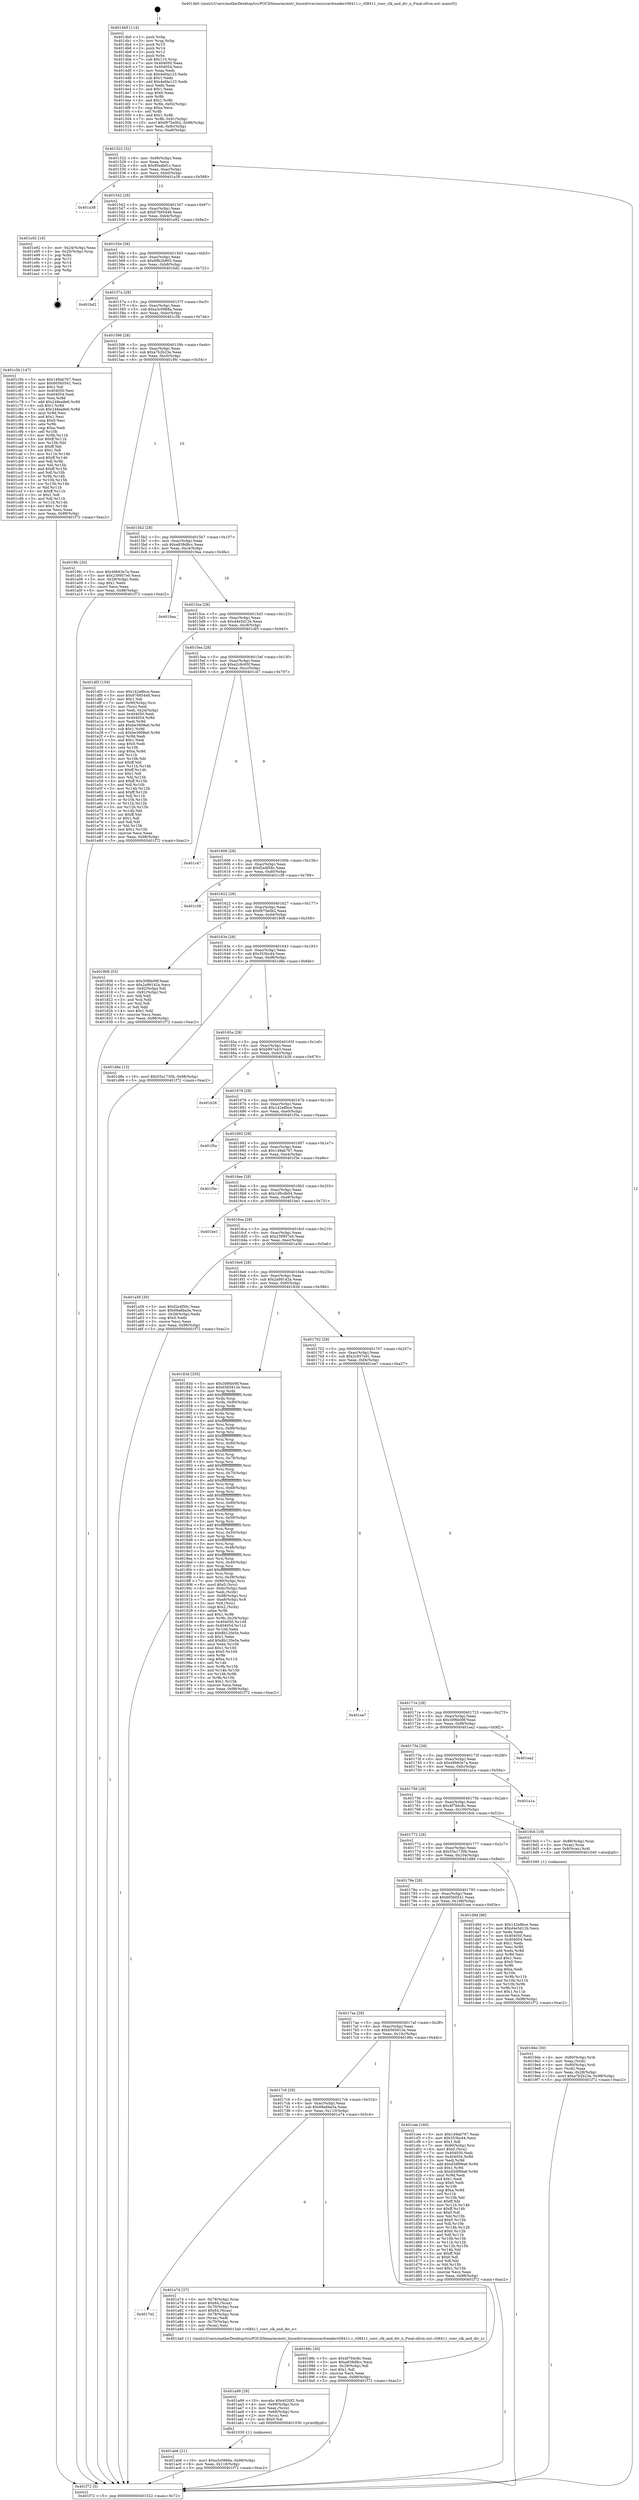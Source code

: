 digraph "0x4014b0" {
  label = "0x4014b0 (/mnt/c/Users/mathe/Desktop/tcc/POCII/binaries/extr_linuxdriversmisccardreaderrtl8411.c_rtl8411_conv_clk_and_div_n_Final-ollvm.out::main(0))"
  labelloc = "t"
  node[shape=record]

  Entry [label="",width=0.3,height=0.3,shape=circle,fillcolor=black,style=filled]
  "0x401522" [label="{
     0x401522 [32]\l
     | [instrs]\l
     &nbsp;&nbsp;0x401522 \<+6\>: mov -0x98(%rbp),%eax\l
     &nbsp;&nbsp;0x401528 \<+2\>: mov %eax,%ecx\l
     &nbsp;&nbsp;0x40152a \<+6\>: sub $0x85edbf1c,%ecx\l
     &nbsp;&nbsp;0x401530 \<+6\>: mov %eax,-0xac(%rbp)\l
     &nbsp;&nbsp;0x401536 \<+6\>: mov %ecx,-0xb0(%rbp)\l
     &nbsp;&nbsp;0x40153c \<+6\>: je 0000000000401a38 \<main+0x588\>\l
  }"]
  "0x401a38" [label="{
     0x401a38\l
  }", style=dashed]
  "0x401542" [label="{
     0x401542 [28]\l
     | [instrs]\l
     &nbsp;&nbsp;0x401542 \<+5\>: jmp 0000000000401547 \<main+0x97\>\l
     &nbsp;&nbsp;0x401547 \<+6\>: mov -0xac(%rbp),%eax\l
     &nbsp;&nbsp;0x40154d \<+5\>: sub $0x97685446,%eax\l
     &nbsp;&nbsp;0x401552 \<+6\>: mov %eax,-0xb4(%rbp)\l
     &nbsp;&nbsp;0x401558 \<+6\>: je 0000000000401e92 \<main+0x9e2\>\l
  }"]
  Exit [label="",width=0.3,height=0.3,shape=circle,fillcolor=black,style=filled,peripheries=2]
  "0x401e92" [label="{
     0x401e92 [16]\l
     | [instrs]\l
     &nbsp;&nbsp;0x401e92 \<+3\>: mov -0x24(%rbp),%eax\l
     &nbsp;&nbsp;0x401e95 \<+4\>: lea -0x20(%rbp),%rsp\l
     &nbsp;&nbsp;0x401e99 \<+1\>: pop %rbx\l
     &nbsp;&nbsp;0x401e9a \<+2\>: pop %r12\l
     &nbsp;&nbsp;0x401e9c \<+2\>: pop %r14\l
     &nbsp;&nbsp;0x401e9e \<+2\>: pop %r15\l
     &nbsp;&nbsp;0x401ea0 \<+1\>: pop %rbp\l
     &nbsp;&nbsp;0x401ea1 \<+1\>: ret\l
  }"]
  "0x40155e" [label="{
     0x40155e [28]\l
     | [instrs]\l
     &nbsp;&nbsp;0x40155e \<+5\>: jmp 0000000000401563 \<main+0xb3\>\l
     &nbsp;&nbsp;0x401563 \<+6\>: mov -0xac(%rbp),%eax\l
     &nbsp;&nbsp;0x401569 \<+5\>: sub $0x99b2b865,%eax\l
     &nbsp;&nbsp;0x40156e \<+6\>: mov %eax,-0xb8(%rbp)\l
     &nbsp;&nbsp;0x401574 \<+6\>: je 0000000000401bd2 \<main+0x722\>\l
  }"]
  "0x401ab6" [label="{
     0x401ab6 [21]\l
     | [instrs]\l
     &nbsp;&nbsp;0x401ab6 \<+10\>: movl $0xa3c0968a,-0x98(%rbp)\l
     &nbsp;&nbsp;0x401ac0 \<+6\>: mov %eax,-0x118(%rbp)\l
     &nbsp;&nbsp;0x401ac6 \<+5\>: jmp 0000000000401f72 \<main+0xac2\>\l
  }"]
  "0x401bd2" [label="{
     0x401bd2\l
  }", style=dashed]
  "0x40157a" [label="{
     0x40157a [28]\l
     | [instrs]\l
     &nbsp;&nbsp;0x40157a \<+5\>: jmp 000000000040157f \<main+0xcf\>\l
     &nbsp;&nbsp;0x40157f \<+6\>: mov -0xac(%rbp),%eax\l
     &nbsp;&nbsp;0x401585 \<+5\>: sub $0xa3c0968a,%eax\l
     &nbsp;&nbsp;0x40158a \<+6\>: mov %eax,-0xbc(%rbp)\l
     &nbsp;&nbsp;0x401590 \<+6\>: je 0000000000401c5b \<main+0x7ab\>\l
  }"]
  "0x401a99" [label="{
     0x401a99 [29]\l
     | [instrs]\l
     &nbsp;&nbsp;0x401a99 \<+10\>: movabs $0x4020f2,%rdi\l
     &nbsp;&nbsp;0x401aa3 \<+4\>: mov -0x68(%rbp),%rcx\l
     &nbsp;&nbsp;0x401aa7 \<+2\>: mov %eax,(%rcx)\l
     &nbsp;&nbsp;0x401aa9 \<+4\>: mov -0x68(%rbp),%rcx\l
     &nbsp;&nbsp;0x401aad \<+2\>: mov (%rcx),%esi\l
     &nbsp;&nbsp;0x401aaf \<+2\>: mov $0x0,%al\l
     &nbsp;&nbsp;0x401ab1 \<+5\>: call 0000000000401030 \<printf@plt\>\l
     | [calls]\l
     &nbsp;&nbsp;0x401030 \{1\} (unknown)\l
  }"]
  "0x401c5b" [label="{
     0x401c5b [147]\l
     | [instrs]\l
     &nbsp;&nbsp;0x401c5b \<+5\>: mov $0x149ab767,%eax\l
     &nbsp;&nbsp;0x401c60 \<+5\>: mov $0x60560541,%ecx\l
     &nbsp;&nbsp;0x401c65 \<+2\>: mov $0x1,%dl\l
     &nbsp;&nbsp;0x401c67 \<+7\>: mov 0x404050,%esi\l
     &nbsp;&nbsp;0x401c6e \<+7\>: mov 0x404054,%edi\l
     &nbsp;&nbsp;0x401c75 \<+3\>: mov %esi,%r8d\l
     &nbsp;&nbsp;0x401c78 \<+7\>: add $0x248ea8e6,%r8d\l
     &nbsp;&nbsp;0x401c7f \<+4\>: sub $0x1,%r8d\l
     &nbsp;&nbsp;0x401c83 \<+7\>: sub $0x248ea8e6,%r8d\l
     &nbsp;&nbsp;0x401c8a \<+4\>: imul %r8d,%esi\l
     &nbsp;&nbsp;0x401c8e \<+3\>: and $0x1,%esi\l
     &nbsp;&nbsp;0x401c91 \<+3\>: cmp $0x0,%esi\l
     &nbsp;&nbsp;0x401c94 \<+4\>: sete %r9b\l
     &nbsp;&nbsp;0x401c98 \<+3\>: cmp $0xa,%edi\l
     &nbsp;&nbsp;0x401c9b \<+4\>: setl %r10b\l
     &nbsp;&nbsp;0x401c9f \<+3\>: mov %r9b,%r11b\l
     &nbsp;&nbsp;0x401ca2 \<+4\>: xor $0xff,%r11b\l
     &nbsp;&nbsp;0x401ca6 \<+3\>: mov %r10b,%bl\l
     &nbsp;&nbsp;0x401ca9 \<+3\>: xor $0xff,%bl\l
     &nbsp;&nbsp;0x401cac \<+3\>: xor $0x1,%dl\l
     &nbsp;&nbsp;0x401caf \<+3\>: mov %r11b,%r14b\l
     &nbsp;&nbsp;0x401cb2 \<+4\>: and $0xff,%r14b\l
     &nbsp;&nbsp;0x401cb6 \<+3\>: and %dl,%r9b\l
     &nbsp;&nbsp;0x401cb9 \<+3\>: mov %bl,%r15b\l
     &nbsp;&nbsp;0x401cbc \<+4\>: and $0xff,%r15b\l
     &nbsp;&nbsp;0x401cc0 \<+3\>: and %dl,%r10b\l
     &nbsp;&nbsp;0x401cc3 \<+3\>: or %r9b,%r14b\l
     &nbsp;&nbsp;0x401cc6 \<+3\>: or %r10b,%r15b\l
     &nbsp;&nbsp;0x401cc9 \<+3\>: xor %r15b,%r14b\l
     &nbsp;&nbsp;0x401ccc \<+3\>: or %bl,%r11b\l
     &nbsp;&nbsp;0x401ccf \<+4\>: xor $0xff,%r11b\l
     &nbsp;&nbsp;0x401cd3 \<+3\>: or $0x1,%dl\l
     &nbsp;&nbsp;0x401cd6 \<+3\>: and %dl,%r11b\l
     &nbsp;&nbsp;0x401cd9 \<+3\>: or %r11b,%r14b\l
     &nbsp;&nbsp;0x401cdc \<+4\>: test $0x1,%r14b\l
     &nbsp;&nbsp;0x401ce0 \<+3\>: cmovne %ecx,%eax\l
     &nbsp;&nbsp;0x401ce3 \<+6\>: mov %eax,-0x98(%rbp)\l
     &nbsp;&nbsp;0x401ce9 \<+5\>: jmp 0000000000401f72 \<main+0xac2\>\l
  }"]
  "0x401596" [label="{
     0x401596 [28]\l
     | [instrs]\l
     &nbsp;&nbsp;0x401596 \<+5\>: jmp 000000000040159b \<main+0xeb\>\l
     &nbsp;&nbsp;0x40159b \<+6\>: mov -0xac(%rbp),%eax\l
     &nbsp;&nbsp;0x4015a1 \<+5\>: sub $0xa7b2b23e,%eax\l
     &nbsp;&nbsp;0x4015a6 \<+6\>: mov %eax,-0xc0(%rbp)\l
     &nbsp;&nbsp;0x4015ac \<+6\>: je 00000000004019fc \<main+0x54c\>\l
  }"]
  "0x4017e2" [label="{
     0x4017e2\l
  }", style=dashed]
  "0x4019fc" [label="{
     0x4019fc [30]\l
     | [instrs]\l
     &nbsp;&nbsp;0x4019fc \<+5\>: mov $0x49b63e7a,%eax\l
     &nbsp;&nbsp;0x401a01 \<+5\>: mov $0x239957e0,%ecx\l
     &nbsp;&nbsp;0x401a06 \<+3\>: mov -0x28(%rbp),%edx\l
     &nbsp;&nbsp;0x401a09 \<+3\>: cmp $0x1,%edx\l
     &nbsp;&nbsp;0x401a0c \<+3\>: cmovl %ecx,%eax\l
     &nbsp;&nbsp;0x401a0f \<+6\>: mov %eax,-0x98(%rbp)\l
     &nbsp;&nbsp;0x401a15 \<+5\>: jmp 0000000000401f72 \<main+0xac2\>\l
  }"]
  "0x4015b2" [label="{
     0x4015b2 [28]\l
     | [instrs]\l
     &nbsp;&nbsp;0x4015b2 \<+5\>: jmp 00000000004015b7 \<main+0x107\>\l
     &nbsp;&nbsp;0x4015b7 \<+6\>: mov -0xac(%rbp),%eax\l
     &nbsp;&nbsp;0x4015bd \<+5\>: sub $0xa838d8cc,%eax\l
     &nbsp;&nbsp;0x4015c2 \<+6\>: mov %eax,-0xc4(%rbp)\l
     &nbsp;&nbsp;0x4015c8 \<+6\>: je 00000000004019aa \<main+0x4fa\>\l
  }"]
  "0x401a74" [label="{
     0x401a74 [37]\l
     | [instrs]\l
     &nbsp;&nbsp;0x401a74 \<+4\>: mov -0x78(%rbp),%rax\l
     &nbsp;&nbsp;0x401a78 \<+6\>: movl $0x64,(%rax)\l
     &nbsp;&nbsp;0x401a7e \<+4\>: mov -0x70(%rbp),%rax\l
     &nbsp;&nbsp;0x401a82 \<+6\>: movl $0x64,(%rax)\l
     &nbsp;&nbsp;0x401a88 \<+4\>: mov -0x78(%rbp),%rax\l
     &nbsp;&nbsp;0x401a8c \<+2\>: mov (%rax),%edi\l
     &nbsp;&nbsp;0x401a8e \<+4\>: mov -0x70(%rbp),%rax\l
     &nbsp;&nbsp;0x401a92 \<+2\>: mov (%rax),%esi\l
     &nbsp;&nbsp;0x401a94 \<+5\>: call 00000000004013a0 \<rtl8411_conv_clk_and_div_n\>\l
     | [calls]\l
     &nbsp;&nbsp;0x4013a0 \{1\} (/mnt/c/Users/mathe/Desktop/tcc/POCII/binaries/extr_linuxdriversmisccardreaderrtl8411.c_rtl8411_conv_clk_and_div_n_Final-ollvm.out::rtl8411_conv_clk_and_div_n)\l
  }"]
  "0x4019aa" [label="{
     0x4019aa\l
  }", style=dashed]
  "0x4015ce" [label="{
     0x4015ce [28]\l
     | [instrs]\l
     &nbsp;&nbsp;0x4015ce \<+5\>: jmp 00000000004015d3 \<main+0x123\>\l
     &nbsp;&nbsp;0x4015d3 \<+6\>: mov -0xac(%rbp),%eax\l
     &nbsp;&nbsp;0x4015d9 \<+5\>: sub $0xd4e5d12b,%eax\l
     &nbsp;&nbsp;0x4015de \<+6\>: mov %eax,-0xc8(%rbp)\l
     &nbsp;&nbsp;0x4015e4 \<+6\>: je 0000000000401df3 \<main+0x943\>\l
  }"]
  "0x4019de" [label="{
     0x4019de [30]\l
     | [instrs]\l
     &nbsp;&nbsp;0x4019de \<+4\>: mov -0x80(%rbp),%rdi\l
     &nbsp;&nbsp;0x4019e2 \<+2\>: mov %eax,(%rdi)\l
     &nbsp;&nbsp;0x4019e4 \<+4\>: mov -0x80(%rbp),%rdi\l
     &nbsp;&nbsp;0x4019e8 \<+2\>: mov (%rdi),%eax\l
     &nbsp;&nbsp;0x4019ea \<+3\>: mov %eax,-0x28(%rbp)\l
     &nbsp;&nbsp;0x4019ed \<+10\>: movl $0xa7b2b23e,-0x98(%rbp)\l
     &nbsp;&nbsp;0x4019f7 \<+5\>: jmp 0000000000401f72 \<main+0xac2\>\l
  }"]
  "0x401df3" [label="{
     0x401df3 [159]\l
     | [instrs]\l
     &nbsp;&nbsp;0x401df3 \<+5\>: mov $0x142e8bce,%eax\l
     &nbsp;&nbsp;0x401df8 \<+5\>: mov $0x97685446,%ecx\l
     &nbsp;&nbsp;0x401dfd \<+2\>: mov $0x1,%dl\l
     &nbsp;&nbsp;0x401dff \<+7\>: mov -0x90(%rbp),%rsi\l
     &nbsp;&nbsp;0x401e06 \<+2\>: mov (%rsi),%edi\l
     &nbsp;&nbsp;0x401e08 \<+3\>: mov %edi,-0x24(%rbp)\l
     &nbsp;&nbsp;0x401e0b \<+7\>: mov 0x404050,%edi\l
     &nbsp;&nbsp;0x401e12 \<+8\>: mov 0x404054,%r8d\l
     &nbsp;&nbsp;0x401e1a \<+3\>: mov %edi,%r9d\l
     &nbsp;&nbsp;0x401e1d \<+7\>: add $0xbe3908a0,%r9d\l
     &nbsp;&nbsp;0x401e24 \<+4\>: sub $0x1,%r9d\l
     &nbsp;&nbsp;0x401e28 \<+7\>: sub $0xbe3908a0,%r9d\l
     &nbsp;&nbsp;0x401e2f \<+4\>: imul %r9d,%edi\l
     &nbsp;&nbsp;0x401e33 \<+3\>: and $0x1,%edi\l
     &nbsp;&nbsp;0x401e36 \<+3\>: cmp $0x0,%edi\l
     &nbsp;&nbsp;0x401e39 \<+4\>: sete %r10b\l
     &nbsp;&nbsp;0x401e3d \<+4\>: cmp $0xa,%r8d\l
     &nbsp;&nbsp;0x401e41 \<+4\>: setl %r11b\l
     &nbsp;&nbsp;0x401e45 \<+3\>: mov %r10b,%bl\l
     &nbsp;&nbsp;0x401e48 \<+3\>: xor $0xff,%bl\l
     &nbsp;&nbsp;0x401e4b \<+3\>: mov %r11b,%r14b\l
     &nbsp;&nbsp;0x401e4e \<+4\>: xor $0xff,%r14b\l
     &nbsp;&nbsp;0x401e52 \<+3\>: xor $0x1,%dl\l
     &nbsp;&nbsp;0x401e55 \<+3\>: mov %bl,%r15b\l
     &nbsp;&nbsp;0x401e58 \<+4\>: and $0xff,%r15b\l
     &nbsp;&nbsp;0x401e5c \<+3\>: and %dl,%r10b\l
     &nbsp;&nbsp;0x401e5f \<+3\>: mov %r14b,%r12b\l
     &nbsp;&nbsp;0x401e62 \<+4\>: and $0xff,%r12b\l
     &nbsp;&nbsp;0x401e66 \<+3\>: and %dl,%r11b\l
     &nbsp;&nbsp;0x401e69 \<+3\>: or %r10b,%r15b\l
     &nbsp;&nbsp;0x401e6c \<+3\>: or %r11b,%r12b\l
     &nbsp;&nbsp;0x401e6f \<+3\>: xor %r12b,%r15b\l
     &nbsp;&nbsp;0x401e72 \<+3\>: or %r14b,%bl\l
     &nbsp;&nbsp;0x401e75 \<+3\>: xor $0xff,%bl\l
     &nbsp;&nbsp;0x401e78 \<+3\>: or $0x1,%dl\l
     &nbsp;&nbsp;0x401e7b \<+2\>: and %dl,%bl\l
     &nbsp;&nbsp;0x401e7d \<+3\>: or %bl,%r15b\l
     &nbsp;&nbsp;0x401e80 \<+4\>: test $0x1,%r15b\l
     &nbsp;&nbsp;0x401e84 \<+3\>: cmovne %ecx,%eax\l
     &nbsp;&nbsp;0x401e87 \<+6\>: mov %eax,-0x98(%rbp)\l
     &nbsp;&nbsp;0x401e8d \<+5\>: jmp 0000000000401f72 \<main+0xac2\>\l
  }"]
  "0x4015ea" [label="{
     0x4015ea [28]\l
     | [instrs]\l
     &nbsp;&nbsp;0x4015ea \<+5\>: jmp 00000000004015ef \<main+0x13f\>\l
     &nbsp;&nbsp;0x4015ef \<+6\>: mov -0xac(%rbp),%eax\l
     &nbsp;&nbsp;0x4015f5 \<+5\>: sub $0xe2c8c65f,%eax\l
     &nbsp;&nbsp;0x4015fa \<+6\>: mov %eax,-0xcc(%rbp)\l
     &nbsp;&nbsp;0x401600 \<+6\>: je 0000000000401c47 \<main+0x797\>\l
  }"]
  "0x4017c6" [label="{
     0x4017c6 [28]\l
     | [instrs]\l
     &nbsp;&nbsp;0x4017c6 \<+5\>: jmp 00000000004017cb \<main+0x31b\>\l
     &nbsp;&nbsp;0x4017cb \<+6\>: mov -0xac(%rbp),%eax\l
     &nbsp;&nbsp;0x4017d1 \<+5\>: sub $0x68a6ba5a,%eax\l
     &nbsp;&nbsp;0x4017d6 \<+6\>: mov %eax,-0x110(%rbp)\l
     &nbsp;&nbsp;0x4017dc \<+6\>: je 0000000000401a74 \<main+0x5c4\>\l
  }"]
  "0x401c47" [label="{
     0x401c47\l
  }", style=dashed]
  "0x401606" [label="{
     0x401606 [28]\l
     | [instrs]\l
     &nbsp;&nbsp;0x401606 \<+5\>: jmp 000000000040160b \<main+0x15b\>\l
     &nbsp;&nbsp;0x40160b \<+6\>: mov -0xac(%rbp),%eax\l
     &nbsp;&nbsp;0x401611 \<+5\>: sub $0xf2a4f56c,%eax\l
     &nbsp;&nbsp;0x401616 \<+6\>: mov %eax,-0xd0(%rbp)\l
     &nbsp;&nbsp;0x40161c \<+6\>: je 0000000000401c38 \<main+0x788\>\l
  }"]
  "0x40198c" [label="{
     0x40198c [30]\l
     | [instrs]\l
     &nbsp;&nbsp;0x40198c \<+5\>: mov $0x4f794c8c,%eax\l
     &nbsp;&nbsp;0x401991 \<+5\>: mov $0xa838d8cc,%ecx\l
     &nbsp;&nbsp;0x401996 \<+3\>: mov -0x29(%rbp),%dl\l
     &nbsp;&nbsp;0x401999 \<+3\>: test $0x1,%dl\l
     &nbsp;&nbsp;0x40199c \<+3\>: cmovne %ecx,%eax\l
     &nbsp;&nbsp;0x40199f \<+6\>: mov %eax,-0x98(%rbp)\l
     &nbsp;&nbsp;0x4019a5 \<+5\>: jmp 0000000000401f72 \<main+0xac2\>\l
  }"]
  "0x401c38" [label="{
     0x401c38\l
  }", style=dashed]
  "0x401622" [label="{
     0x401622 [28]\l
     | [instrs]\l
     &nbsp;&nbsp;0x401622 \<+5\>: jmp 0000000000401627 \<main+0x177\>\l
     &nbsp;&nbsp;0x401627 \<+6\>: mov -0xac(%rbp),%eax\l
     &nbsp;&nbsp;0x40162d \<+5\>: sub $0xf975e0b2,%eax\l
     &nbsp;&nbsp;0x401632 \<+6\>: mov %eax,-0xd4(%rbp)\l
     &nbsp;&nbsp;0x401638 \<+6\>: je 0000000000401808 \<main+0x358\>\l
  }"]
  "0x4017aa" [label="{
     0x4017aa [28]\l
     | [instrs]\l
     &nbsp;&nbsp;0x4017aa \<+5\>: jmp 00000000004017af \<main+0x2ff\>\l
     &nbsp;&nbsp;0x4017af \<+6\>: mov -0xac(%rbp),%eax\l
     &nbsp;&nbsp;0x4017b5 \<+5\>: sub $0x6565913e,%eax\l
     &nbsp;&nbsp;0x4017ba \<+6\>: mov %eax,-0x10c(%rbp)\l
     &nbsp;&nbsp;0x4017c0 \<+6\>: je 000000000040198c \<main+0x4dc\>\l
  }"]
  "0x401808" [label="{
     0x401808 [53]\l
     | [instrs]\l
     &nbsp;&nbsp;0x401808 \<+5\>: mov $0x30f6b09f,%eax\l
     &nbsp;&nbsp;0x40180d \<+5\>: mov $0x2a99142a,%ecx\l
     &nbsp;&nbsp;0x401812 \<+6\>: mov -0x92(%rbp),%dl\l
     &nbsp;&nbsp;0x401818 \<+7\>: mov -0x91(%rbp),%sil\l
     &nbsp;&nbsp;0x40181f \<+3\>: mov %dl,%dil\l
     &nbsp;&nbsp;0x401822 \<+3\>: and %sil,%dil\l
     &nbsp;&nbsp;0x401825 \<+3\>: xor %sil,%dl\l
     &nbsp;&nbsp;0x401828 \<+3\>: or %dl,%dil\l
     &nbsp;&nbsp;0x40182b \<+4\>: test $0x1,%dil\l
     &nbsp;&nbsp;0x40182f \<+3\>: cmovne %ecx,%eax\l
     &nbsp;&nbsp;0x401832 \<+6\>: mov %eax,-0x98(%rbp)\l
     &nbsp;&nbsp;0x401838 \<+5\>: jmp 0000000000401f72 \<main+0xac2\>\l
  }"]
  "0x40163e" [label="{
     0x40163e [28]\l
     | [instrs]\l
     &nbsp;&nbsp;0x40163e \<+5\>: jmp 0000000000401643 \<main+0x193\>\l
     &nbsp;&nbsp;0x401643 \<+6\>: mov -0xac(%rbp),%eax\l
     &nbsp;&nbsp;0x401649 \<+5\>: sub $0x353bc44,%eax\l
     &nbsp;&nbsp;0x40164e \<+6\>: mov %eax,-0xd8(%rbp)\l
     &nbsp;&nbsp;0x401654 \<+6\>: je 0000000000401d8e \<main+0x8de\>\l
  }"]
  "0x401f72" [label="{
     0x401f72 [5]\l
     | [instrs]\l
     &nbsp;&nbsp;0x401f72 \<+5\>: jmp 0000000000401522 \<main+0x72\>\l
  }"]
  "0x4014b0" [label="{
     0x4014b0 [114]\l
     | [instrs]\l
     &nbsp;&nbsp;0x4014b0 \<+1\>: push %rbp\l
     &nbsp;&nbsp;0x4014b1 \<+3\>: mov %rsp,%rbp\l
     &nbsp;&nbsp;0x4014b4 \<+2\>: push %r15\l
     &nbsp;&nbsp;0x4014b6 \<+2\>: push %r14\l
     &nbsp;&nbsp;0x4014b8 \<+2\>: push %r12\l
     &nbsp;&nbsp;0x4014ba \<+1\>: push %rbx\l
     &nbsp;&nbsp;0x4014bb \<+7\>: sub $0x110,%rsp\l
     &nbsp;&nbsp;0x4014c2 \<+7\>: mov 0x404050,%eax\l
     &nbsp;&nbsp;0x4014c9 \<+7\>: mov 0x404054,%ecx\l
     &nbsp;&nbsp;0x4014d0 \<+2\>: mov %eax,%edx\l
     &nbsp;&nbsp;0x4014d2 \<+6\>: sub $0x4efda123,%edx\l
     &nbsp;&nbsp;0x4014d8 \<+3\>: sub $0x1,%edx\l
     &nbsp;&nbsp;0x4014db \<+6\>: add $0x4efda123,%edx\l
     &nbsp;&nbsp;0x4014e1 \<+3\>: imul %edx,%eax\l
     &nbsp;&nbsp;0x4014e4 \<+3\>: and $0x1,%eax\l
     &nbsp;&nbsp;0x4014e7 \<+3\>: cmp $0x0,%eax\l
     &nbsp;&nbsp;0x4014ea \<+4\>: sete %r8b\l
     &nbsp;&nbsp;0x4014ee \<+4\>: and $0x1,%r8b\l
     &nbsp;&nbsp;0x4014f2 \<+7\>: mov %r8b,-0x92(%rbp)\l
     &nbsp;&nbsp;0x4014f9 \<+3\>: cmp $0xa,%ecx\l
     &nbsp;&nbsp;0x4014fc \<+4\>: setl %r8b\l
     &nbsp;&nbsp;0x401500 \<+4\>: and $0x1,%r8b\l
     &nbsp;&nbsp;0x401504 \<+7\>: mov %r8b,-0x91(%rbp)\l
     &nbsp;&nbsp;0x40150b \<+10\>: movl $0xf975e0b2,-0x98(%rbp)\l
     &nbsp;&nbsp;0x401515 \<+6\>: mov %edi,-0x9c(%rbp)\l
     &nbsp;&nbsp;0x40151b \<+7\>: mov %rsi,-0xa8(%rbp)\l
  }"]
  "0x401cee" [label="{
     0x401cee [160]\l
     | [instrs]\l
     &nbsp;&nbsp;0x401cee \<+5\>: mov $0x149ab767,%eax\l
     &nbsp;&nbsp;0x401cf3 \<+5\>: mov $0x353bc44,%ecx\l
     &nbsp;&nbsp;0x401cf8 \<+2\>: mov $0x1,%dl\l
     &nbsp;&nbsp;0x401cfa \<+7\>: mov -0x90(%rbp),%rsi\l
     &nbsp;&nbsp;0x401d01 \<+6\>: movl $0x0,(%rsi)\l
     &nbsp;&nbsp;0x401d07 \<+7\>: mov 0x404050,%edi\l
     &nbsp;&nbsp;0x401d0e \<+8\>: mov 0x404054,%r8d\l
     &nbsp;&nbsp;0x401d16 \<+3\>: mov %edi,%r9d\l
     &nbsp;&nbsp;0x401d19 \<+7\>: add $0xd3df99a6,%r9d\l
     &nbsp;&nbsp;0x401d20 \<+4\>: sub $0x1,%r9d\l
     &nbsp;&nbsp;0x401d24 \<+7\>: sub $0xd3df99a6,%r9d\l
     &nbsp;&nbsp;0x401d2b \<+4\>: imul %r9d,%edi\l
     &nbsp;&nbsp;0x401d2f \<+3\>: and $0x1,%edi\l
     &nbsp;&nbsp;0x401d32 \<+3\>: cmp $0x0,%edi\l
     &nbsp;&nbsp;0x401d35 \<+4\>: sete %r10b\l
     &nbsp;&nbsp;0x401d39 \<+4\>: cmp $0xa,%r8d\l
     &nbsp;&nbsp;0x401d3d \<+4\>: setl %r11b\l
     &nbsp;&nbsp;0x401d41 \<+3\>: mov %r10b,%bl\l
     &nbsp;&nbsp;0x401d44 \<+3\>: xor $0xff,%bl\l
     &nbsp;&nbsp;0x401d47 \<+3\>: mov %r11b,%r14b\l
     &nbsp;&nbsp;0x401d4a \<+4\>: xor $0xff,%r14b\l
     &nbsp;&nbsp;0x401d4e \<+3\>: xor $0x0,%dl\l
     &nbsp;&nbsp;0x401d51 \<+3\>: mov %bl,%r15b\l
     &nbsp;&nbsp;0x401d54 \<+4\>: and $0x0,%r15b\l
     &nbsp;&nbsp;0x401d58 \<+3\>: and %dl,%r10b\l
     &nbsp;&nbsp;0x401d5b \<+3\>: mov %r14b,%r12b\l
     &nbsp;&nbsp;0x401d5e \<+4\>: and $0x0,%r12b\l
     &nbsp;&nbsp;0x401d62 \<+3\>: and %dl,%r11b\l
     &nbsp;&nbsp;0x401d65 \<+3\>: or %r10b,%r15b\l
     &nbsp;&nbsp;0x401d68 \<+3\>: or %r11b,%r12b\l
     &nbsp;&nbsp;0x401d6b \<+3\>: xor %r12b,%r15b\l
     &nbsp;&nbsp;0x401d6e \<+3\>: or %r14b,%bl\l
     &nbsp;&nbsp;0x401d71 \<+3\>: xor $0xff,%bl\l
     &nbsp;&nbsp;0x401d74 \<+3\>: or $0x0,%dl\l
     &nbsp;&nbsp;0x401d77 \<+2\>: and %dl,%bl\l
     &nbsp;&nbsp;0x401d79 \<+3\>: or %bl,%r15b\l
     &nbsp;&nbsp;0x401d7c \<+4\>: test $0x1,%r15b\l
     &nbsp;&nbsp;0x401d80 \<+3\>: cmovne %ecx,%eax\l
     &nbsp;&nbsp;0x401d83 \<+6\>: mov %eax,-0x98(%rbp)\l
     &nbsp;&nbsp;0x401d89 \<+5\>: jmp 0000000000401f72 \<main+0xac2\>\l
  }"]
  "0x401d8e" [label="{
     0x401d8e [15]\l
     | [instrs]\l
     &nbsp;&nbsp;0x401d8e \<+10\>: movl $0x55a1730b,-0x98(%rbp)\l
     &nbsp;&nbsp;0x401d98 \<+5\>: jmp 0000000000401f72 \<main+0xac2\>\l
  }"]
  "0x40165a" [label="{
     0x40165a [28]\l
     | [instrs]\l
     &nbsp;&nbsp;0x40165a \<+5\>: jmp 000000000040165f \<main+0x1af\>\l
     &nbsp;&nbsp;0x40165f \<+6\>: mov -0xac(%rbp),%eax\l
     &nbsp;&nbsp;0x401665 \<+5\>: sub $0xb997a43,%eax\l
     &nbsp;&nbsp;0x40166a \<+6\>: mov %eax,-0xdc(%rbp)\l
     &nbsp;&nbsp;0x401670 \<+6\>: je 0000000000401b26 \<main+0x676\>\l
  }"]
  "0x40178e" [label="{
     0x40178e [28]\l
     | [instrs]\l
     &nbsp;&nbsp;0x40178e \<+5\>: jmp 0000000000401793 \<main+0x2e3\>\l
     &nbsp;&nbsp;0x401793 \<+6\>: mov -0xac(%rbp),%eax\l
     &nbsp;&nbsp;0x401799 \<+5\>: sub $0x60560541,%eax\l
     &nbsp;&nbsp;0x40179e \<+6\>: mov %eax,-0x108(%rbp)\l
     &nbsp;&nbsp;0x4017a4 \<+6\>: je 0000000000401cee \<main+0x83e\>\l
  }"]
  "0x401b26" [label="{
     0x401b26\l
  }", style=dashed]
  "0x401676" [label="{
     0x401676 [28]\l
     | [instrs]\l
     &nbsp;&nbsp;0x401676 \<+5\>: jmp 000000000040167b \<main+0x1cb\>\l
     &nbsp;&nbsp;0x40167b \<+6\>: mov -0xac(%rbp),%eax\l
     &nbsp;&nbsp;0x401681 \<+5\>: sub $0x142e8bce,%eax\l
     &nbsp;&nbsp;0x401686 \<+6\>: mov %eax,-0xe0(%rbp)\l
     &nbsp;&nbsp;0x40168c \<+6\>: je 0000000000401f5a \<main+0xaaa\>\l
  }"]
  "0x401d9d" [label="{
     0x401d9d [86]\l
     | [instrs]\l
     &nbsp;&nbsp;0x401d9d \<+5\>: mov $0x142e8bce,%eax\l
     &nbsp;&nbsp;0x401da2 \<+5\>: mov $0xd4e5d12b,%ecx\l
     &nbsp;&nbsp;0x401da7 \<+2\>: xor %edx,%edx\l
     &nbsp;&nbsp;0x401da9 \<+7\>: mov 0x404050,%esi\l
     &nbsp;&nbsp;0x401db0 \<+7\>: mov 0x404054,%edi\l
     &nbsp;&nbsp;0x401db7 \<+3\>: sub $0x1,%edx\l
     &nbsp;&nbsp;0x401dba \<+3\>: mov %esi,%r8d\l
     &nbsp;&nbsp;0x401dbd \<+3\>: add %edx,%r8d\l
     &nbsp;&nbsp;0x401dc0 \<+4\>: imul %r8d,%esi\l
     &nbsp;&nbsp;0x401dc4 \<+3\>: and $0x1,%esi\l
     &nbsp;&nbsp;0x401dc7 \<+3\>: cmp $0x0,%esi\l
     &nbsp;&nbsp;0x401dca \<+4\>: sete %r9b\l
     &nbsp;&nbsp;0x401dce \<+3\>: cmp $0xa,%edi\l
     &nbsp;&nbsp;0x401dd1 \<+4\>: setl %r10b\l
     &nbsp;&nbsp;0x401dd5 \<+3\>: mov %r9b,%r11b\l
     &nbsp;&nbsp;0x401dd8 \<+3\>: and %r10b,%r11b\l
     &nbsp;&nbsp;0x401ddb \<+3\>: xor %r10b,%r9b\l
     &nbsp;&nbsp;0x401dde \<+3\>: or %r9b,%r11b\l
     &nbsp;&nbsp;0x401de1 \<+4\>: test $0x1,%r11b\l
     &nbsp;&nbsp;0x401de5 \<+3\>: cmovne %ecx,%eax\l
     &nbsp;&nbsp;0x401de8 \<+6\>: mov %eax,-0x98(%rbp)\l
     &nbsp;&nbsp;0x401dee \<+5\>: jmp 0000000000401f72 \<main+0xac2\>\l
  }"]
  "0x401f5a" [label="{
     0x401f5a\l
  }", style=dashed]
  "0x401692" [label="{
     0x401692 [28]\l
     | [instrs]\l
     &nbsp;&nbsp;0x401692 \<+5\>: jmp 0000000000401697 \<main+0x1e7\>\l
     &nbsp;&nbsp;0x401697 \<+6\>: mov -0xac(%rbp),%eax\l
     &nbsp;&nbsp;0x40169d \<+5\>: sub $0x149ab767,%eax\l
     &nbsp;&nbsp;0x4016a2 \<+6\>: mov %eax,-0xe4(%rbp)\l
     &nbsp;&nbsp;0x4016a8 \<+6\>: je 0000000000401f3e \<main+0xa8e\>\l
  }"]
  "0x401772" [label="{
     0x401772 [28]\l
     | [instrs]\l
     &nbsp;&nbsp;0x401772 \<+5\>: jmp 0000000000401777 \<main+0x2c7\>\l
     &nbsp;&nbsp;0x401777 \<+6\>: mov -0xac(%rbp),%eax\l
     &nbsp;&nbsp;0x40177d \<+5\>: sub $0x55a1730b,%eax\l
     &nbsp;&nbsp;0x401782 \<+6\>: mov %eax,-0x104(%rbp)\l
     &nbsp;&nbsp;0x401788 \<+6\>: je 0000000000401d9d \<main+0x8ed\>\l
  }"]
  "0x401f3e" [label="{
     0x401f3e\l
  }", style=dashed]
  "0x4016ae" [label="{
     0x4016ae [28]\l
     | [instrs]\l
     &nbsp;&nbsp;0x4016ae \<+5\>: jmp 00000000004016b3 \<main+0x203\>\l
     &nbsp;&nbsp;0x4016b3 \<+6\>: mov -0xac(%rbp),%eax\l
     &nbsp;&nbsp;0x4016b9 \<+5\>: sub $0x1d9cdb04,%eax\l
     &nbsp;&nbsp;0x4016be \<+6\>: mov %eax,-0xe8(%rbp)\l
     &nbsp;&nbsp;0x4016c4 \<+6\>: je 0000000000401be1 \<main+0x731\>\l
  }"]
  "0x4019cb" [label="{
     0x4019cb [19]\l
     | [instrs]\l
     &nbsp;&nbsp;0x4019cb \<+7\>: mov -0x88(%rbp),%rax\l
     &nbsp;&nbsp;0x4019d2 \<+3\>: mov (%rax),%rax\l
     &nbsp;&nbsp;0x4019d5 \<+4\>: mov 0x8(%rax),%rdi\l
     &nbsp;&nbsp;0x4019d9 \<+5\>: call 0000000000401040 \<atoi@plt\>\l
     | [calls]\l
     &nbsp;&nbsp;0x401040 \{1\} (unknown)\l
  }"]
  "0x401be1" [label="{
     0x401be1\l
  }", style=dashed]
  "0x4016ca" [label="{
     0x4016ca [28]\l
     | [instrs]\l
     &nbsp;&nbsp;0x4016ca \<+5\>: jmp 00000000004016cf \<main+0x21f\>\l
     &nbsp;&nbsp;0x4016cf \<+6\>: mov -0xac(%rbp),%eax\l
     &nbsp;&nbsp;0x4016d5 \<+5\>: sub $0x239957e0,%eax\l
     &nbsp;&nbsp;0x4016da \<+6\>: mov %eax,-0xec(%rbp)\l
     &nbsp;&nbsp;0x4016e0 \<+6\>: je 0000000000401a56 \<main+0x5a6\>\l
  }"]
  "0x401756" [label="{
     0x401756 [28]\l
     | [instrs]\l
     &nbsp;&nbsp;0x401756 \<+5\>: jmp 000000000040175b \<main+0x2ab\>\l
     &nbsp;&nbsp;0x40175b \<+6\>: mov -0xac(%rbp),%eax\l
     &nbsp;&nbsp;0x401761 \<+5\>: sub $0x4f794c8c,%eax\l
     &nbsp;&nbsp;0x401766 \<+6\>: mov %eax,-0x100(%rbp)\l
     &nbsp;&nbsp;0x40176c \<+6\>: je 00000000004019cb \<main+0x51b\>\l
  }"]
  "0x401a56" [label="{
     0x401a56 [30]\l
     | [instrs]\l
     &nbsp;&nbsp;0x401a56 \<+5\>: mov $0xf2a4f56c,%eax\l
     &nbsp;&nbsp;0x401a5b \<+5\>: mov $0x68a6ba5a,%ecx\l
     &nbsp;&nbsp;0x401a60 \<+3\>: mov -0x28(%rbp),%edx\l
     &nbsp;&nbsp;0x401a63 \<+3\>: cmp $0x0,%edx\l
     &nbsp;&nbsp;0x401a66 \<+3\>: cmove %ecx,%eax\l
     &nbsp;&nbsp;0x401a69 \<+6\>: mov %eax,-0x98(%rbp)\l
     &nbsp;&nbsp;0x401a6f \<+5\>: jmp 0000000000401f72 \<main+0xac2\>\l
  }"]
  "0x4016e6" [label="{
     0x4016e6 [28]\l
     | [instrs]\l
     &nbsp;&nbsp;0x4016e6 \<+5\>: jmp 00000000004016eb \<main+0x23b\>\l
     &nbsp;&nbsp;0x4016eb \<+6\>: mov -0xac(%rbp),%eax\l
     &nbsp;&nbsp;0x4016f1 \<+5\>: sub $0x2a99142a,%eax\l
     &nbsp;&nbsp;0x4016f6 \<+6\>: mov %eax,-0xf0(%rbp)\l
     &nbsp;&nbsp;0x4016fc \<+6\>: je 000000000040183d \<main+0x38d\>\l
  }"]
  "0x401a1a" [label="{
     0x401a1a\l
  }", style=dashed]
  "0x40183d" [label="{
     0x40183d [335]\l
     | [instrs]\l
     &nbsp;&nbsp;0x40183d \<+5\>: mov $0x30f6b09f,%eax\l
     &nbsp;&nbsp;0x401842 \<+5\>: mov $0x6565913e,%ecx\l
     &nbsp;&nbsp;0x401847 \<+3\>: mov %rsp,%rdx\l
     &nbsp;&nbsp;0x40184a \<+4\>: add $0xfffffffffffffff0,%rdx\l
     &nbsp;&nbsp;0x40184e \<+3\>: mov %rdx,%rsp\l
     &nbsp;&nbsp;0x401851 \<+7\>: mov %rdx,-0x90(%rbp)\l
     &nbsp;&nbsp;0x401858 \<+3\>: mov %rsp,%rdx\l
     &nbsp;&nbsp;0x40185b \<+4\>: add $0xfffffffffffffff0,%rdx\l
     &nbsp;&nbsp;0x40185f \<+3\>: mov %rdx,%rsp\l
     &nbsp;&nbsp;0x401862 \<+3\>: mov %rsp,%rsi\l
     &nbsp;&nbsp;0x401865 \<+4\>: add $0xfffffffffffffff0,%rsi\l
     &nbsp;&nbsp;0x401869 \<+3\>: mov %rsi,%rsp\l
     &nbsp;&nbsp;0x40186c \<+7\>: mov %rsi,-0x88(%rbp)\l
     &nbsp;&nbsp;0x401873 \<+3\>: mov %rsp,%rsi\l
     &nbsp;&nbsp;0x401876 \<+4\>: add $0xfffffffffffffff0,%rsi\l
     &nbsp;&nbsp;0x40187a \<+3\>: mov %rsi,%rsp\l
     &nbsp;&nbsp;0x40187d \<+4\>: mov %rsi,-0x80(%rbp)\l
     &nbsp;&nbsp;0x401881 \<+3\>: mov %rsp,%rsi\l
     &nbsp;&nbsp;0x401884 \<+4\>: add $0xfffffffffffffff0,%rsi\l
     &nbsp;&nbsp;0x401888 \<+3\>: mov %rsi,%rsp\l
     &nbsp;&nbsp;0x40188b \<+4\>: mov %rsi,-0x78(%rbp)\l
     &nbsp;&nbsp;0x40188f \<+3\>: mov %rsp,%rsi\l
     &nbsp;&nbsp;0x401892 \<+4\>: add $0xfffffffffffffff0,%rsi\l
     &nbsp;&nbsp;0x401896 \<+3\>: mov %rsi,%rsp\l
     &nbsp;&nbsp;0x401899 \<+4\>: mov %rsi,-0x70(%rbp)\l
     &nbsp;&nbsp;0x40189d \<+3\>: mov %rsp,%rsi\l
     &nbsp;&nbsp;0x4018a0 \<+4\>: add $0xfffffffffffffff0,%rsi\l
     &nbsp;&nbsp;0x4018a4 \<+3\>: mov %rsi,%rsp\l
     &nbsp;&nbsp;0x4018a7 \<+4\>: mov %rsi,-0x68(%rbp)\l
     &nbsp;&nbsp;0x4018ab \<+3\>: mov %rsp,%rsi\l
     &nbsp;&nbsp;0x4018ae \<+4\>: add $0xfffffffffffffff0,%rsi\l
     &nbsp;&nbsp;0x4018b2 \<+3\>: mov %rsi,%rsp\l
     &nbsp;&nbsp;0x4018b5 \<+4\>: mov %rsi,-0x60(%rbp)\l
     &nbsp;&nbsp;0x4018b9 \<+3\>: mov %rsp,%rsi\l
     &nbsp;&nbsp;0x4018bc \<+4\>: add $0xfffffffffffffff0,%rsi\l
     &nbsp;&nbsp;0x4018c0 \<+3\>: mov %rsi,%rsp\l
     &nbsp;&nbsp;0x4018c3 \<+4\>: mov %rsi,-0x58(%rbp)\l
     &nbsp;&nbsp;0x4018c7 \<+3\>: mov %rsp,%rsi\l
     &nbsp;&nbsp;0x4018ca \<+4\>: add $0xfffffffffffffff0,%rsi\l
     &nbsp;&nbsp;0x4018ce \<+3\>: mov %rsi,%rsp\l
     &nbsp;&nbsp;0x4018d1 \<+4\>: mov %rsi,-0x50(%rbp)\l
     &nbsp;&nbsp;0x4018d5 \<+3\>: mov %rsp,%rsi\l
     &nbsp;&nbsp;0x4018d8 \<+4\>: add $0xfffffffffffffff0,%rsi\l
     &nbsp;&nbsp;0x4018dc \<+3\>: mov %rsi,%rsp\l
     &nbsp;&nbsp;0x4018df \<+4\>: mov %rsi,-0x48(%rbp)\l
     &nbsp;&nbsp;0x4018e3 \<+3\>: mov %rsp,%rsi\l
     &nbsp;&nbsp;0x4018e6 \<+4\>: add $0xfffffffffffffff0,%rsi\l
     &nbsp;&nbsp;0x4018ea \<+3\>: mov %rsi,%rsp\l
     &nbsp;&nbsp;0x4018ed \<+4\>: mov %rsi,-0x40(%rbp)\l
     &nbsp;&nbsp;0x4018f1 \<+3\>: mov %rsp,%rsi\l
     &nbsp;&nbsp;0x4018f4 \<+4\>: add $0xfffffffffffffff0,%rsi\l
     &nbsp;&nbsp;0x4018f8 \<+3\>: mov %rsi,%rsp\l
     &nbsp;&nbsp;0x4018fb \<+4\>: mov %rsi,-0x38(%rbp)\l
     &nbsp;&nbsp;0x4018ff \<+7\>: mov -0x90(%rbp),%rsi\l
     &nbsp;&nbsp;0x401906 \<+6\>: movl $0x0,(%rsi)\l
     &nbsp;&nbsp;0x40190c \<+6\>: mov -0x9c(%rbp),%edi\l
     &nbsp;&nbsp;0x401912 \<+2\>: mov %edi,(%rdx)\l
     &nbsp;&nbsp;0x401914 \<+7\>: mov -0x88(%rbp),%rsi\l
     &nbsp;&nbsp;0x40191b \<+7\>: mov -0xa8(%rbp),%r8\l
     &nbsp;&nbsp;0x401922 \<+3\>: mov %r8,(%rsi)\l
     &nbsp;&nbsp;0x401925 \<+3\>: cmpl $0x2,(%rdx)\l
     &nbsp;&nbsp;0x401928 \<+4\>: setne %r9b\l
     &nbsp;&nbsp;0x40192c \<+4\>: and $0x1,%r9b\l
     &nbsp;&nbsp;0x401930 \<+4\>: mov %r9b,-0x29(%rbp)\l
     &nbsp;&nbsp;0x401934 \<+8\>: mov 0x404050,%r10d\l
     &nbsp;&nbsp;0x40193c \<+8\>: mov 0x404054,%r11d\l
     &nbsp;&nbsp;0x401944 \<+3\>: mov %r10d,%ebx\l
     &nbsp;&nbsp;0x401947 \<+6\>: sub $0x8b120e5e,%ebx\l
     &nbsp;&nbsp;0x40194d \<+3\>: sub $0x1,%ebx\l
     &nbsp;&nbsp;0x401950 \<+6\>: add $0x8b120e5e,%ebx\l
     &nbsp;&nbsp;0x401956 \<+4\>: imul %ebx,%r10d\l
     &nbsp;&nbsp;0x40195a \<+4\>: and $0x1,%r10d\l
     &nbsp;&nbsp;0x40195e \<+4\>: cmp $0x0,%r10d\l
     &nbsp;&nbsp;0x401962 \<+4\>: sete %r9b\l
     &nbsp;&nbsp;0x401966 \<+4\>: cmp $0xa,%r11d\l
     &nbsp;&nbsp;0x40196a \<+4\>: setl %r14b\l
     &nbsp;&nbsp;0x40196e \<+3\>: mov %r9b,%r15b\l
     &nbsp;&nbsp;0x401971 \<+3\>: and %r14b,%r15b\l
     &nbsp;&nbsp;0x401974 \<+3\>: xor %r14b,%r9b\l
     &nbsp;&nbsp;0x401977 \<+3\>: or %r9b,%r15b\l
     &nbsp;&nbsp;0x40197a \<+4\>: test $0x1,%r15b\l
     &nbsp;&nbsp;0x40197e \<+3\>: cmovne %ecx,%eax\l
     &nbsp;&nbsp;0x401981 \<+6\>: mov %eax,-0x98(%rbp)\l
     &nbsp;&nbsp;0x401987 \<+5\>: jmp 0000000000401f72 \<main+0xac2\>\l
  }"]
  "0x401702" [label="{
     0x401702 [28]\l
     | [instrs]\l
     &nbsp;&nbsp;0x401702 \<+5\>: jmp 0000000000401707 \<main+0x257\>\l
     &nbsp;&nbsp;0x401707 \<+6\>: mov -0xac(%rbp),%eax\l
     &nbsp;&nbsp;0x40170d \<+5\>: sub $0x2c937e91,%eax\l
     &nbsp;&nbsp;0x401712 \<+6\>: mov %eax,-0xf4(%rbp)\l
     &nbsp;&nbsp;0x401718 \<+6\>: je 0000000000401ee7 \<main+0xa37\>\l
  }"]
  "0x40173a" [label="{
     0x40173a [28]\l
     | [instrs]\l
     &nbsp;&nbsp;0x40173a \<+5\>: jmp 000000000040173f \<main+0x28f\>\l
     &nbsp;&nbsp;0x40173f \<+6\>: mov -0xac(%rbp),%eax\l
     &nbsp;&nbsp;0x401745 \<+5\>: sub $0x49b63e7a,%eax\l
     &nbsp;&nbsp;0x40174a \<+6\>: mov %eax,-0xfc(%rbp)\l
     &nbsp;&nbsp;0x401750 \<+6\>: je 0000000000401a1a \<main+0x56a\>\l
  }"]
  "0x401ea2" [label="{
     0x401ea2\l
  }", style=dashed]
  "0x401ee7" [label="{
     0x401ee7\l
  }", style=dashed]
  "0x40171e" [label="{
     0x40171e [28]\l
     | [instrs]\l
     &nbsp;&nbsp;0x40171e \<+5\>: jmp 0000000000401723 \<main+0x273\>\l
     &nbsp;&nbsp;0x401723 \<+6\>: mov -0xac(%rbp),%eax\l
     &nbsp;&nbsp;0x401729 \<+5\>: sub $0x30f6b09f,%eax\l
     &nbsp;&nbsp;0x40172e \<+6\>: mov %eax,-0xf8(%rbp)\l
     &nbsp;&nbsp;0x401734 \<+6\>: je 0000000000401ea2 \<main+0x9f2\>\l
  }"]
  Entry -> "0x4014b0" [label=" 1"]
  "0x401522" -> "0x401a38" [label=" 0"]
  "0x401522" -> "0x401542" [label=" 13"]
  "0x401e92" -> Exit [label=" 1"]
  "0x401542" -> "0x401e92" [label=" 1"]
  "0x401542" -> "0x40155e" [label=" 12"]
  "0x401df3" -> "0x401f72" [label=" 1"]
  "0x40155e" -> "0x401bd2" [label=" 0"]
  "0x40155e" -> "0x40157a" [label=" 12"]
  "0x401d9d" -> "0x401f72" [label=" 1"]
  "0x40157a" -> "0x401c5b" [label=" 1"]
  "0x40157a" -> "0x401596" [label=" 11"]
  "0x401d8e" -> "0x401f72" [label=" 1"]
  "0x401596" -> "0x4019fc" [label=" 1"]
  "0x401596" -> "0x4015b2" [label=" 10"]
  "0x401cee" -> "0x401f72" [label=" 1"]
  "0x4015b2" -> "0x4019aa" [label=" 0"]
  "0x4015b2" -> "0x4015ce" [label=" 10"]
  "0x401c5b" -> "0x401f72" [label=" 1"]
  "0x4015ce" -> "0x401df3" [label=" 1"]
  "0x4015ce" -> "0x4015ea" [label=" 9"]
  "0x401a99" -> "0x401ab6" [label=" 1"]
  "0x4015ea" -> "0x401c47" [label=" 0"]
  "0x4015ea" -> "0x401606" [label=" 9"]
  "0x401a74" -> "0x401a99" [label=" 1"]
  "0x401606" -> "0x401c38" [label=" 0"]
  "0x401606" -> "0x401622" [label=" 9"]
  "0x4017c6" -> "0x4017e2" [label=" 0"]
  "0x401622" -> "0x401808" [label=" 1"]
  "0x401622" -> "0x40163e" [label=" 8"]
  "0x401808" -> "0x401f72" [label=" 1"]
  "0x4014b0" -> "0x401522" [label=" 1"]
  "0x401f72" -> "0x401522" [label=" 12"]
  "0x401ab6" -> "0x401f72" [label=" 1"]
  "0x40163e" -> "0x401d8e" [label=" 1"]
  "0x40163e" -> "0x40165a" [label=" 7"]
  "0x401a56" -> "0x401f72" [label=" 1"]
  "0x40165a" -> "0x401b26" [label=" 0"]
  "0x40165a" -> "0x401676" [label=" 7"]
  "0x4019de" -> "0x401f72" [label=" 1"]
  "0x401676" -> "0x401f5a" [label=" 0"]
  "0x401676" -> "0x401692" [label=" 7"]
  "0x4019cb" -> "0x4019de" [label=" 1"]
  "0x401692" -> "0x401f3e" [label=" 0"]
  "0x401692" -> "0x4016ae" [label=" 7"]
  "0x4017aa" -> "0x4017c6" [label=" 1"]
  "0x4016ae" -> "0x401be1" [label=" 0"]
  "0x4016ae" -> "0x4016ca" [label=" 7"]
  "0x4017aa" -> "0x40198c" [label=" 1"]
  "0x4016ca" -> "0x401a56" [label=" 1"]
  "0x4016ca" -> "0x4016e6" [label=" 6"]
  "0x40178e" -> "0x4017aa" [label=" 2"]
  "0x4016e6" -> "0x40183d" [label=" 1"]
  "0x4016e6" -> "0x401702" [label=" 5"]
  "0x40178e" -> "0x401cee" [label=" 1"]
  "0x40183d" -> "0x401f72" [label=" 1"]
  "0x401772" -> "0x40178e" [label=" 3"]
  "0x401702" -> "0x401ee7" [label=" 0"]
  "0x401702" -> "0x40171e" [label=" 5"]
  "0x401772" -> "0x401d9d" [label=" 1"]
  "0x40171e" -> "0x401ea2" [label=" 0"]
  "0x40171e" -> "0x40173a" [label=" 5"]
  "0x4019fc" -> "0x401f72" [label=" 1"]
  "0x40173a" -> "0x401a1a" [label=" 0"]
  "0x40173a" -> "0x401756" [label=" 5"]
  "0x4017c6" -> "0x401a74" [label=" 1"]
  "0x401756" -> "0x4019cb" [label=" 1"]
  "0x401756" -> "0x401772" [label=" 4"]
  "0x40198c" -> "0x401f72" [label=" 1"]
}
